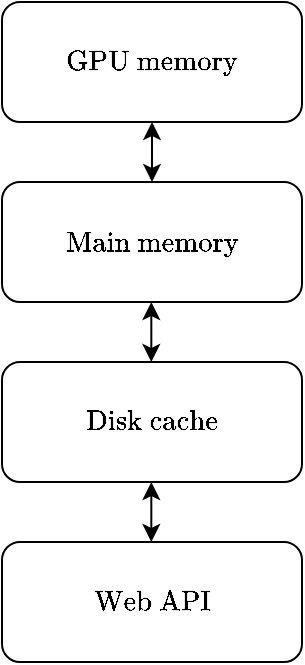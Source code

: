 <mxfile version="16.5.1" type="device"><diagram name="Page-1" id="ibe3gjAzu0tKCjVMpNG4"><mxGraphModel dx="1106" dy="997" grid="1" gridSize="10" guides="1" tooltips="1" connect="1" arrows="1" fold="1" page="1" pageScale="1" pageWidth="850" pageHeight="1100" math="1" shadow="0"><root><mxCell id="0"/><mxCell id="1" parent="0"/><mxCell id="05vvLtQU7ypcQn0uXMfN-1" value="\(\text{GPU memory}\)" style="rounded=1;whiteSpace=wrap;html=1;" parent="1" vertex="1"><mxGeometry x="370" y="110" width="150" height="60" as="geometry"/></mxCell><mxCell id="05vvLtQU7ypcQn0uXMfN-3" value="\(\text{Main memory}\)" style="rounded=1;whiteSpace=wrap;html=1;" parent="1" vertex="1"><mxGeometry x="370" y="200" width="150" height="60" as="geometry"/></mxCell><mxCell id="05vvLtQU7ypcQn0uXMfN-10" value="\(\text{Disk cache}\)" style="rounded=1;whiteSpace=wrap;html=1;" parent="1" vertex="1"><mxGeometry x="370" y="290" width="150" height="60" as="geometry"/></mxCell><mxCell id="05vvLtQU7ypcQn0uXMfN-11" value="\(\text{Web API}\)" style="rounded=1;whiteSpace=wrap;html=1;" parent="1" vertex="1"><mxGeometry x="370" y="380" width="150" height="60" as="geometry"/></mxCell><mxCell id="05vvLtQU7ypcQn0uXMfN-12" value="" style="endArrow=classic;startArrow=classic;html=1;rounded=0;exitX=0.5;exitY=1;exitDx=0;exitDy=0;entryX=0.5;entryY=0;entryDx=0;entryDy=0;" parent="1" source="05vvLtQU7ypcQn0uXMfN-1" target="05vvLtQU7ypcQn0uXMfN-3" edge="1"><mxGeometry width="50" height="50" relative="1" as="geometry"><mxPoint x="220" y="330" as="sourcePoint"/><mxPoint x="270" y="280" as="targetPoint"/></mxGeometry></mxCell><mxCell id="05vvLtQU7ypcQn0uXMfN-13" value="" style="endArrow=classic;startArrow=classic;html=1;rounded=0;exitX=0.5;exitY=1;exitDx=0;exitDy=0;entryX=0.5;entryY=0;entryDx=0;entryDy=0;" parent="1" edge="1"><mxGeometry width="50" height="50" relative="1" as="geometry"><mxPoint x="444.66" y="260" as="sourcePoint"/><mxPoint x="444.66" y="290" as="targetPoint"/></mxGeometry></mxCell><mxCell id="05vvLtQU7ypcQn0uXMfN-14" value="" style="endArrow=classic;startArrow=classic;html=1;rounded=0;exitX=0.5;exitY=1;exitDx=0;exitDy=0;entryX=0.5;entryY=0;entryDx=0;entryDy=0;" parent="1" edge="1"><mxGeometry width="50" height="50" relative="1" as="geometry"><mxPoint x="444.66" y="350" as="sourcePoint"/><mxPoint x="444.66" y="380" as="targetPoint"/></mxGeometry></mxCell></root></mxGraphModel></diagram></mxfile>